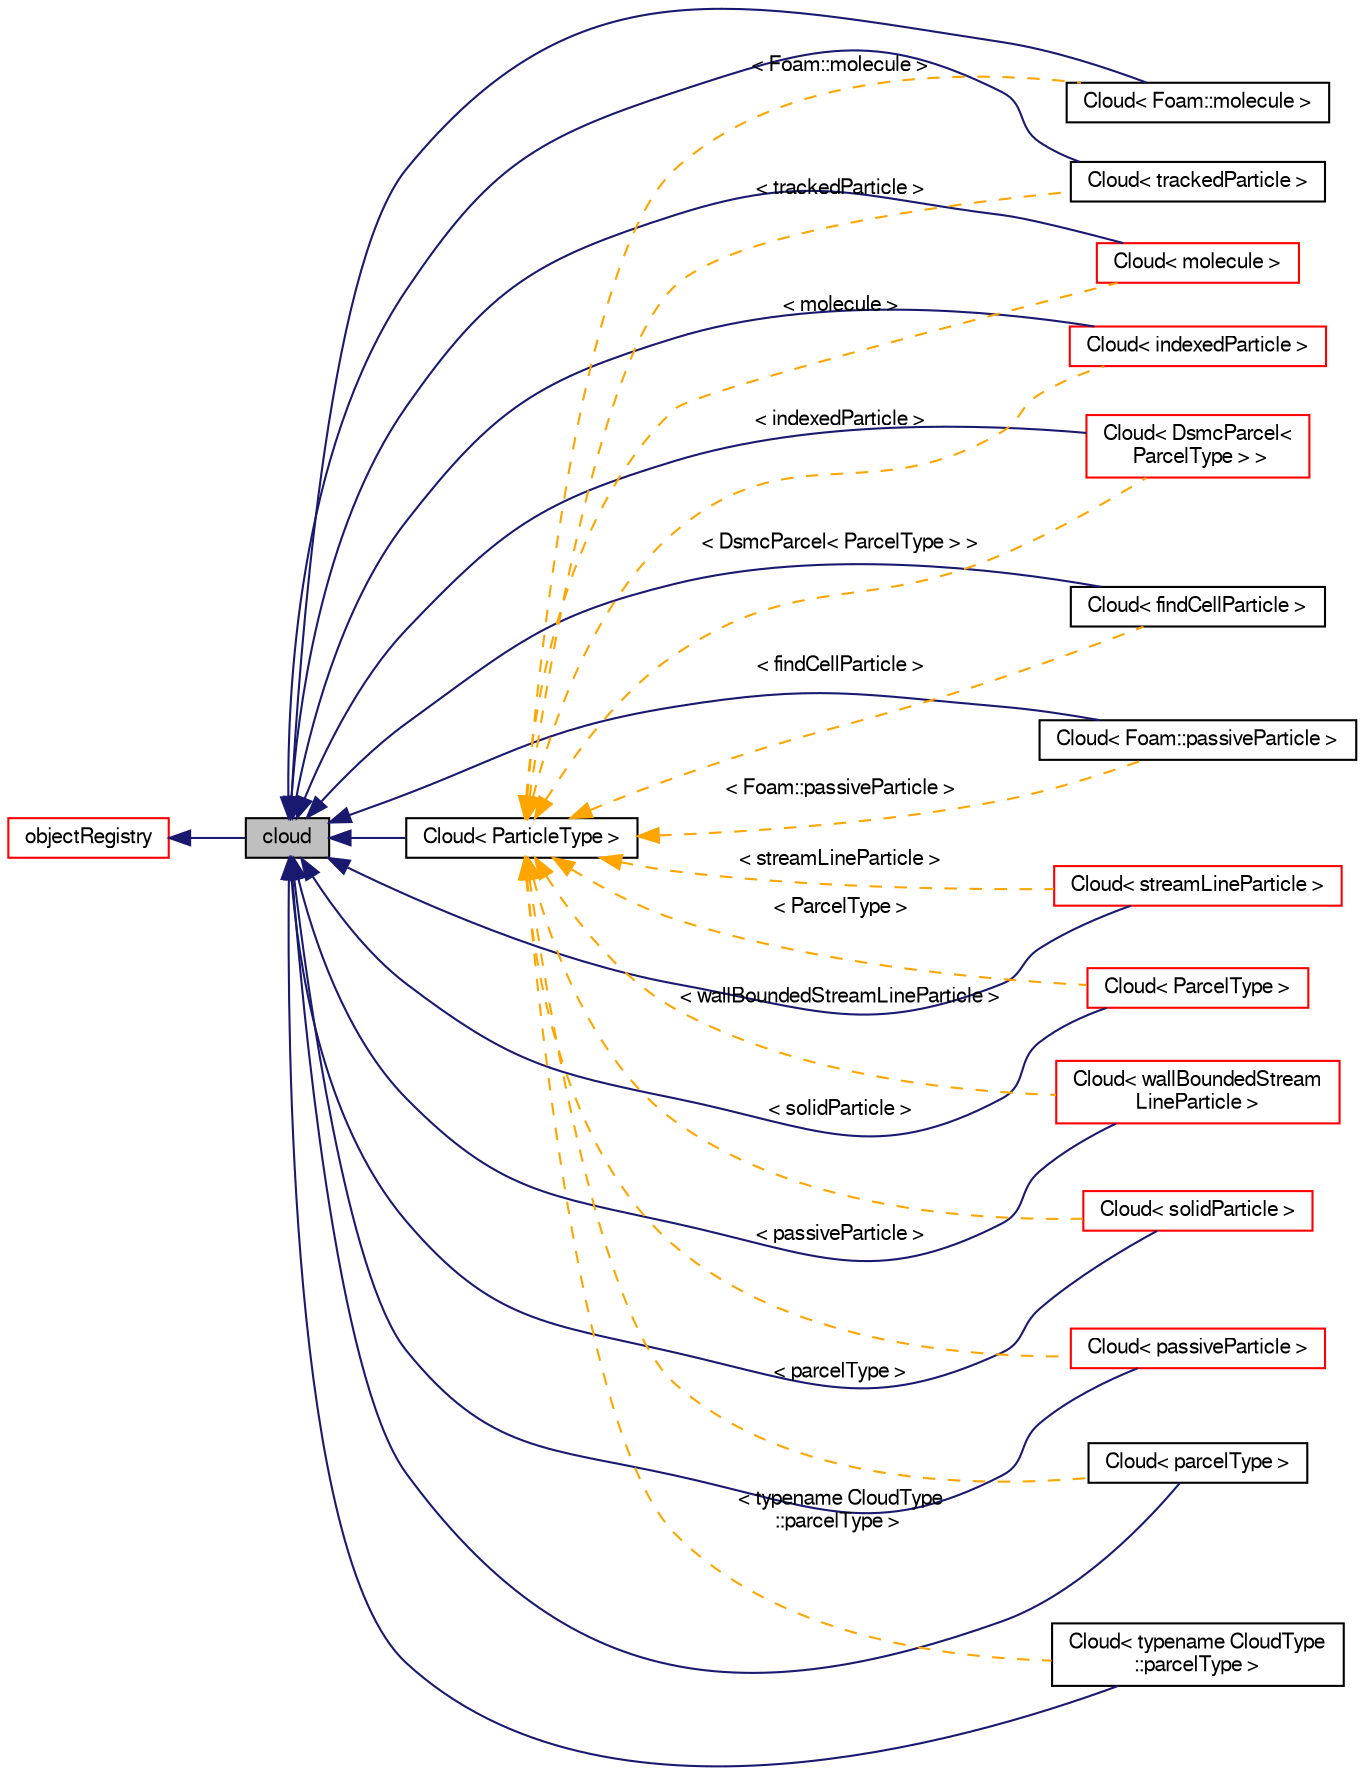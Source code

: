 digraph "cloud"
{
  bgcolor="transparent";
  edge [fontname="FreeSans",fontsize="10",labelfontname="FreeSans",labelfontsize="10"];
  node [fontname="FreeSans",fontsize="10",shape=record];
  rankdir="LR";
  Node0 [label="cloud",height=0.2,width=0.4,color="black", fillcolor="grey75", style="filled", fontcolor="black"];
  Node1 -> Node0 [dir="back",color="midnightblue",fontsize="10",style="solid",fontname="FreeSans"];
  Node1 [label="objectRegistry",height=0.2,width=0.4,color="red",URL="$a26326.html",tooltip="Registry of regIOobjects. "];
  Node0 -> Node7 [dir="back",color="midnightblue",fontsize="10",style="solid",fontname="FreeSans"];
  Node7 [label="Cloud\< DsmcParcel\<\l ParcelType \> \>",height=0.2,width=0.4,color="red",URL="$a23562.html"];
  Node0 -> Node9 [dir="back",color="midnightblue",fontsize="10",style="solid",fontname="FreeSans"];
  Node9 [label="Cloud\< findCellParticle \>",height=0.2,width=0.4,color="black",URL="$a23562.html"];
  Node0 -> Node10 [dir="back",color="midnightblue",fontsize="10",style="solid",fontname="FreeSans"];
  Node10 [label="Cloud\< Foam::molecule \>",height=0.2,width=0.4,color="black",URL="$a23562.html"];
  Node0 -> Node11 [dir="back",color="midnightblue",fontsize="10",style="solid",fontname="FreeSans"];
  Node11 [label="Cloud\< Foam::passiveParticle \>",height=0.2,width=0.4,color="black",URL="$a23562.html"];
  Node0 -> Node12 [dir="back",color="midnightblue",fontsize="10",style="solid",fontname="FreeSans"];
  Node12 [label="Cloud\< indexedParticle \>",height=0.2,width=0.4,color="red",URL="$a23562.html"];
  Node0 -> Node14 [dir="back",color="midnightblue",fontsize="10",style="solid",fontname="FreeSans"];
  Node14 [label="Cloud\< molecule \>",height=0.2,width=0.4,color="red",URL="$a23562.html"];
  Node0 -> Node16 [dir="back",color="midnightblue",fontsize="10",style="solid",fontname="FreeSans"];
  Node16 [label="Cloud\< parcelType \>",height=0.2,width=0.4,color="black",URL="$a23562.html"];
  Node0 -> Node17 [dir="back",color="midnightblue",fontsize="10",style="solid",fontname="FreeSans"];
  Node17 [label="Cloud\< ParcelType \>",height=0.2,width=0.4,color="red",URL="$a23562.html"];
  Node0 -> Node33 [dir="back",color="midnightblue",fontsize="10",style="solid",fontname="FreeSans"];
  Node33 [label="Cloud\< passiveParticle \>",height=0.2,width=0.4,color="red",URL="$a23562.html"];
  Node0 -> Node35 [dir="back",color="midnightblue",fontsize="10",style="solid",fontname="FreeSans"];
  Node35 [label="Cloud\< solidParticle \>",height=0.2,width=0.4,color="red",URL="$a23562.html"];
  Node0 -> Node37 [dir="back",color="midnightblue",fontsize="10",style="solid",fontname="FreeSans"];
  Node37 [label="Cloud\< streamLineParticle \>",height=0.2,width=0.4,color="red",URL="$a23562.html"];
  Node0 -> Node39 [dir="back",color="midnightblue",fontsize="10",style="solid",fontname="FreeSans"];
  Node39 [label="Cloud\< trackedParticle \>",height=0.2,width=0.4,color="black",URL="$a23562.html"];
  Node0 -> Node40 [dir="back",color="midnightblue",fontsize="10",style="solid",fontname="FreeSans"];
  Node40 [label="Cloud\< typename CloudType\l::parcelType \>",height=0.2,width=0.4,color="black",URL="$a23562.html"];
  Node0 -> Node41 [dir="back",color="midnightblue",fontsize="10",style="solid",fontname="FreeSans"];
  Node41 [label="Cloud\< wallBoundedStream\lLineParticle \>",height=0.2,width=0.4,color="red",URL="$a23562.html"];
  Node0 -> Node43 [dir="back",color="midnightblue",fontsize="10",style="solid",fontname="FreeSans"];
  Node43 [label="Cloud\< ParticleType \>",height=0.2,width=0.4,color="black",URL="$a23562.html",tooltip="Base cloud calls templated on particle type. "];
  Node43 -> Node11 [dir="back",color="orange",fontsize="10",style="dashed",label=" \< Foam::passiveParticle \>" ,fontname="FreeSans"];
  Node43 -> Node41 [dir="back",color="orange",fontsize="10",style="dashed",label=" \< wallBoundedStreamLineParticle \>" ,fontname="FreeSans"];
  Node43 -> Node9 [dir="back",color="orange",fontsize="10",style="dashed",label=" \< findCellParticle \>" ,fontname="FreeSans"];
  Node43 -> Node12 [dir="back",color="orange",fontsize="10",style="dashed",label=" \< indexedParticle \>" ,fontname="FreeSans"];
  Node43 -> Node39 [dir="back",color="orange",fontsize="10",style="dashed",label=" \< trackedParticle \>" ,fontname="FreeSans"];
  Node43 -> Node17 [dir="back",color="orange",fontsize="10",style="dashed",label=" \< ParcelType \>" ,fontname="FreeSans"];
  Node43 -> Node10 [dir="back",color="orange",fontsize="10",style="dashed",label=" \< Foam::molecule \>" ,fontname="FreeSans"];
  Node43 -> Node35 [dir="back",color="orange",fontsize="10",style="dashed",label=" \< solidParticle \>" ,fontname="FreeSans"];
  Node43 -> Node16 [dir="back",color="orange",fontsize="10",style="dashed",label=" \< parcelType \>" ,fontname="FreeSans"];
  Node43 -> Node14 [dir="back",color="orange",fontsize="10",style="dashed",label=" \< molecule \>" ,fontname="FreeSans"];
  Node43 -> Node40 [dir="back",color="orange",fontsize="10",style="dashed",label=" \< typename CloudType\l::parcelType \>" ,fontname="FreeSans"];
  Node43 -> Node7 [dir="back",color="orange",fontsize="10",style="dashed",label=" \< DsmcParcel\< ParcelType \> \>" ,fontname="FreeSans"];
  Node43 -> Node33 [dir="back",color="orange",fontsize="10",style="dashed",label=" \< passiveParticle \>" ,fontname="FreeSans"];
  Node43 -> Node37 [dir="back",color="orange",fontsize="10",style="dashed",label=" \< streamLineParticle \>" ,fontname="FreeSans"];
}
